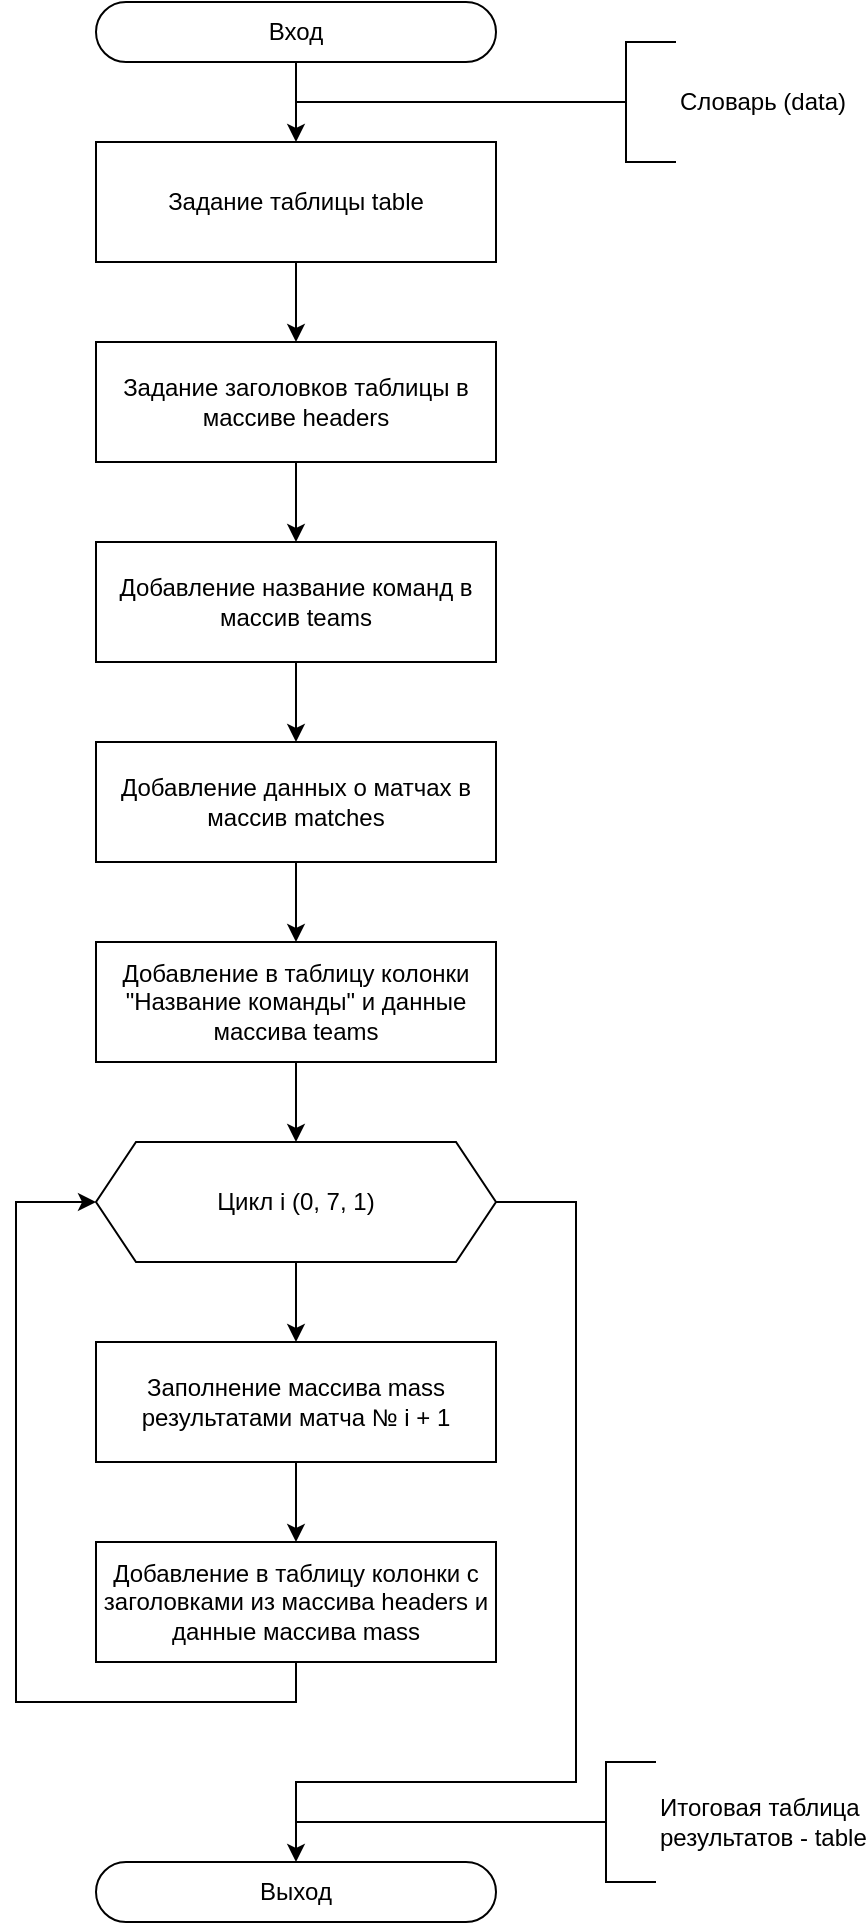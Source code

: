 <mxfile version="21.2.1" type="device">
  <diagram name="Страница 1" id="6tMGNJNM4NKZPwXtHnVI">
    <mxGraphModel dx="626" dy="850" grid="1" gridSize="10" guides="1" tooltips="1" connect="1" arrows="1" fold="1" page="1" pageScale="1" pageWidth="827" pageHeight="1169" math="0" shadow="0">
      <root>
        <mxCell id="0" />
        <mxCell id="1" parent="0" />
        <mxCell id="Q8PbNGjHBaHUHqc-n6fm-4" style="edgeStyle=orthogonalEdgeStyle;rounded=0;orthogonalLoop=1;jettySize=auto;html=1;" edge="1" parent="1" source="Q8PbNGjHBaHUHqc-n6fm-1" target="Q8PbNGjHBaHUHqc-n6fm-2">
          <mxGeometry relative="1" as="geometry" />
        </mxCell>
        <mxCell id="Q8PbNGjHBaHUHqc-n6fm-1" value="Вход" style="rounded=1;whiteSpace=wrap;html=1;arcSize=50;" vertex="1" parent="1">
          <mxGeometry x="100" y="30" width="200" height="30" as="geometry" />
        </mxCell>
        <mxCell id="Q8PbNGjHBaHUHqc-n6fm-5" style="edgeStyle=orthogonalEdgeStyle;rounded=0;orthogonalLoop=1;jettySize=auto;html=1;entryX=0.5;entryY=0;entryDx=0;entryDy=0;" edge="1" parent="1" source="Q8PbNGjHBaHUHqc-n6fm-2">
          <mxGeometry relative="1" as="geometry">
            <mxPoint x="200" y="200" as="targetPoint" />
          </mxGeometry>
        </mxCell>
        <mxCell id="Q8PbNGjHBaHUHqc-n6fm-2" value="Задание таблицы table" style="rounded=0;whiteSpace=wrap;html=1;" vertex="1" parent="1">
          <mxGeometry x="100" y="100" width="200" height="60" as="geometry" />
        </mxCell>
        <mxCell id="Q8PbNGjHBaHUHqc-n6fm-9" style="edgeStyle=orthogonalEdgeStyle;rounded=0;orthogonalLoop=1;jettySize=auto;html=1;endArrow=none;endFill=0;" edge="1" parent="1" source="Q8PbNGjHBaHUHqc-n6fm-6">
          <mxGeometry relative="1" as="geometry">
            <mxPoint x="200" y="80" as="targetPoint" />
          </mxGeometry>
        </mxCell>
        <mxCell id="Q8PbNGjHBaHUHqc-n6fm-6" value="Словарь (data)" style="strokeWidth=1;html=1;shape=mxgraph.flowchart.annotation_2;align=left;labelPosition=right;pointerEvents=1;" vertex="1" parent="1">
          <mxGeometry x="340" y="50" width="50" height="60" as="geometry" />
        </mxCell>
        <mxCell id="Q8PbNGjHBaHUHqc-n6fm-37" style="edgeStyle=orthogonalEdgeStyle;rounded=0;orthogonalLoop=1;jettySize=auto;html=1;entryX=0.5;entryY=0;entryDx=0;entryDy=0;exitX=1;exitY=0.5;exitDx=0;exitDy=0;" edge="1" parent="1" source="Q8PbNGjHBaHUHqc-n6fm-47" target="Q8PbNGjHBaHUHqc-n6fm-35">
          <mxGeometry relative="1" as="geometry">
            <mxPoint x="200.0" y="930.0" as="sourcePoint" />
            <Array as="points">
              <mxPoint x="340" y="630" />
              <mxPoint x="340" y="920" />
              <mxPoint x="200" y="920" />
            </Array>
          </mxGeometry>
        </mxCell>
        <mxCell id="Q8PbNGjHBaHUHqc-n6fm-35" value="Выход" style="rounded=1;whiteSpace=wrap;html=1;arcSize=50;" vertex="1" parent="1">
          <mxGeometry x="100" y="960" width="200" height="30" as="geometry" />
        </mxCell>
        <mxCell id="Q8PbNGjHBaHUHqc-n6fm-38" style="edgeStyle=orthogonalEdgeStyle;rounded=0;orthogonalLoop=1;jettySize=auto;html=1;endArrow=none;endFill=0;" edge="1" parent="1" source="Q8PbNGjHBaHUHqc-n6fm-36">
          <mxGeometry relative="1" as="geometry">
            <mxPoint x="200" y="940" as="targetPoint" />
            <Array as="points">
              <mxPoint x="200" y="940" />
            </Array>
          </mxGeometry>
        </mxCell>
        <mxCell id="Q8PbNGjHBaHUHqc-n6fm-36" value="Итоговая таблица&lt;br&gt;результатов - table" style="strokeWidth=1;html=1;shape=mxgraph.flowchart.annotation_2;align=left;labelPosition=right;pointerEvents=1;" vertex="1" parent="1">
          <mxGeometry x="330" y="910" width="50" height="60" as="geometry" />
        </mxCell>
        <mxCell id="Q8PbNGjHBaHUHqc-n6fm-44" style="edgeStyle=orthogonalEdgeStyle;rounded=0;orthogonalLoop=1;jettySize=auto;html=1;entryX=0.5;entryY=0;entryDx=0;entryDy=0;" edge="1" parent="1" source="Q8PbNGjHBaHUHqc-n6fm-41" target="Q8PbNGjHBaHUHqc-n6fm-42">
          <mxGeometry relative="1" as="geometry" />
        </mxCell>
        <mxCell id="Q8PbNGjHBaHUHqc-n6fm-41" value="Задание заголовков таблицы в массиве headers" style="rounded=0;whiteSpace=wrap;html=1;" vertex="1" parent="1">
          <mxGeometry x="100" y="200" width="200" height="60" as="geometry" />
        </mxCell>
        <mxCell id="Q8PbNGjHBaHUHqc-n6fm-45" style="edgeStyle=orthogonalEdgeStyle;rounded=0;orthogonalLoop=1;jettySize=auto;html=1;entryX=0.5;entryY=0;entryDx=0;entryDy=0;" edge="1" parent="1" source="Q8PbNGjHBaHUHqc-n6fm-42" target="Q8PbNGjHBaHUHqc-n6fm-43">
          <mxGeometry relative="1" as="geometry" />
        </mxCell>
        <mxCell id="Q8PbNGjHBaHUHqc-n6fm-42" value="Добавление название команд в массив teams" style="rounded=0;whiteSpace=wrap;html=1;" vertex="1" parent="1">
          <mxGeometry x="100" y="300" width="200" height="60" as="geometry" />
        </mxCell>
        <mxCell id="Q8PbNGjHBaHUHqc-n6fm-53" style="edgeStyle=orthogonalEdgeStyle;rounded=0;orthogonalLoop=1;jettySize=auto;html=1;entryX=0.5;entryY=0;entryDx=0;entryDy=0;" edge="1" parent="1" source="Q8PbNGjHBaHUHqc-n6fm-43" target="Q8PbNGjHBaHUHqc-n6fm-46">
          <mxGeometry relative="1" as="geometry" />
        </mxCell>
        <mxCell id="Q8PbNGjHBaHUHqc-n6fm-43" value="Добавление данных о матчах в массив matches" style="rounded=0;whiteSpace=wrap;html=1;" vertex="1" parent="1">
          <mxGeometry x="100" y="400" width="200" height="60" as="geometry" />
        </mxCell>
        <mxCell id="Q8PbNGjHBaHUHqc-n6fm-54" style="edgeStyle=orthogonalEdgeStyle;rounded=0;orthogonalLoop=1;jettySize=auto;html=1;" edge="1" parent="1" source="Q8PbNGjHBaHUHqc-n6fm-46" target="Q8PbNGjHBaHUHqc-n6fm-47">
          <mxGeometry relative="1" as="geometry" />
        </mxCell>
        <mxCell id="Q8PbNGjHBaHUHqc-n6fm-46" value="Добавление в таблицу колонки &quot;Название команды&quot; и данные массива teams" style="rounded=0;whiteSpace=wrap;html=1;" vertex="1" parent="1">
          <mxGeometry x="100" y="500" width="200" height="60" as="geometry" />
        </mxCell>
        <mxCell id="Q8PbNGjHBaHUHqc-n6fm-50" style="edgeStyle=orthogonalEdgeStyle;rounded=0;orthogonalLoop=1;jettySize=auto;html=1;entryX=0.5;entryY=0;entryDx=0;entryDy=0;" edge="1" parent="1" source="Q8PbNGjHBaHUHqc-n6fm-47" target="Q8PbNGjHBaHUHqc-n6fm-48">
          <mxGeometry relative="1" as="geometry" />
        </mxCell>
        <mxCell id="Q8PbNGjHBaHUHqc-n6fm-47" value="Цикл i (0, 7, 1)" style="shape=hexagon;perimeter=hexagonPerimeter2;whiteSpace=wrap;html=1;fixedSize=1;" vertex="1" parent="1">
          <mxGeometry x="100" y="600" width="200" height="60" as="geometry" />
        </mxCell>
        <mxCell id="Q8PbNGjHBaHUHqc-n6fm-51" style="edgeStyle=orthogonalEdgeStyle;rounded=0;orthogonalLoop=1;jettySize=auto;html=1;entryX=0.5;entryY=0;entryDx=0;entryDy=0;" edge="1" parent="1" source="Q8PbNGjHBaHUHqc-n6fm-48" target="Q8PbNGjHBaHUHqc-n6fm-49">
          <mxGeometry relative="1" as="geometry" />
        </mxCell>
        <mxCell id="Q8PbNGjHBaHUHqc-n6fm-48" value="Заполнение массива mass результатами матча № i + 1" style="rounded=0;whiteSpace=wrap;html=1;" vertex="1" parent="1">
          <mxGeometry x="100" y="700" width="200" height="60" as="geometry" />
        </mxCell>
        <mxCell id="Q8PbNGjHBaHUHqc-n6fm-52" style="edgeStyle=orthogonalEdgeStyle;rounded=0;orthogonalLoop=1;jettySize=auto;html=1;entryX=0;entryY=0.5;entryDx=0;entryDy=0;" edge="1" parent="1" source="Q8PbNGjHBaHUHqc-n6fm-49" target="Q8PbNGjHBaHUHqc-n6fm-47">
          <mxGeometry relative="1" as="geometry">
            <Array as="points">
              <mxPoint x="200" y="880" />
              <mxPoint x="60" y="880" />
              <mxPoint x="60" y="630" />
            </Array>
          </mxGeometry>
        </mxCell>
        <mxCell id="Q8PbNGjHBaHUHqc-n6fm-49" value="Добавление в таблицу колонки с заголовками из массива headers и данные массива mass" style="rounded=0;whiteSpace=wrap;html=1;" vertex="1" parent="1">
          <mxGeometry x="100" y="800" width="200" height="60" as="geometry" />
        </mxCell>
      </root>
    </mxGraphModel>
  </diagram>
</mxfile>
